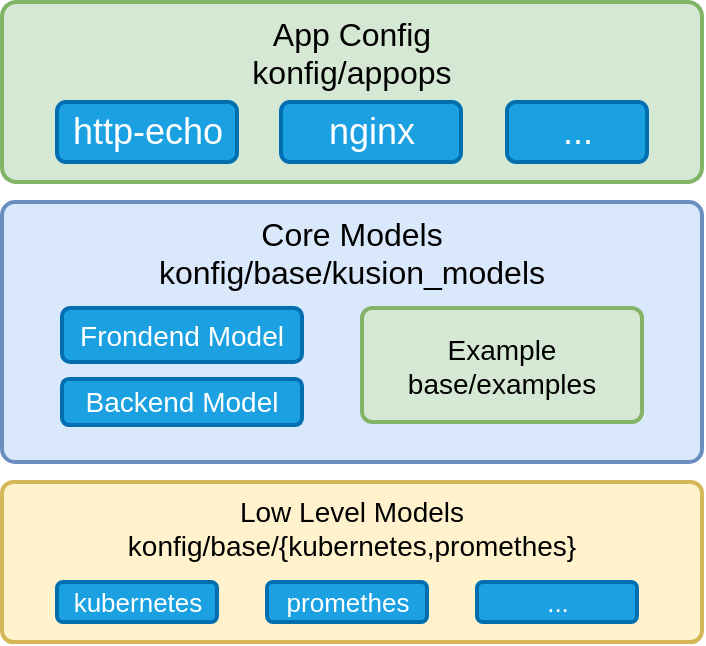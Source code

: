 <mxfile version="14.9.6" type="device"><diagram id="B8-tpyZa-beBFCcC5AaC" name="第 1 页"><mxGraphModel dx="309" dy="1499" grid="1" gridSize="10" guides="1" tooltips="1" connect="1" arrows="1" fold="1" page="1" pageScale="1" pageWidth="583" pageHeight="827" math="0" shadow="0"><root><mxCell id="0"/><mxCell id="1" parent="0"/><mxCell id="IvQrQERhbELRxZLJ40gy-2" value="Core Models&lt;br style=&quot;font-size: 16px&quot;&gt;konfig/base/kusion_models" style="rounded=1;whiteSpace=wrap;html=1;strokeWidth=2;fillColor=#dae8fc;strokeColor=#6c8ebf;fontSize=16;arcSize=5;verticalAlign=top;" parent="1" vertex="1"><mxGeometry x="600" y="-380" width="350" height="130" as="geometry"/></mxCell><mxCell id="IvQrQERhbELRxZLJ40gy-3" value="App Config&lt;br style=&quot;font-size: 16px&quot;&gt;konfig/appops" style="rounded=1;whiteSpace=wrap;html=1;strokeWidth=2;fillColor=#d5e8d4;strokeColor=#82b366;fontSize=16;verticalAlign=top;arcSize=8;" parent="1" vertex="1"><mxGeometry x="600" y="-480" width="350" height="90" as="geometry"/></mxCell><mxCell id="IvQrQERhbELRxZLJ40gy-5" value="Low Level Models&lt;br style=&quot;font-size: 14px&quot;&gt;konfig/base/{kubernetes,promethes}" style="rounded=1;whiteSpace=wrap;html=1;strokeWidth=2;fillColor=#fff2cc;strokeColor=#d6b656;fontSize=14;verticalAlign=top;arcSize=7;" parent="1" vertex="1"><mxGeometry x="600" y="-240" width="350" height="80" as="geometry"/></mxCell><mxCell id="IvQrQERhbELRxZLJ40gy-6" value="Example&lt;br style=&quot;font-size: 14px&quot;&gt;base/examples" style="rounded=1;whiteSpace=wrap;html=1;strokeWidth=2;fillColor=#d5e8d4;strokeColor=#82b366;fontSize=14;arcSize=9;" parent="1" vertex="1"><mxGeometry x="780" y="-327" width="140" height="57" as="geometry"/></mxCell><mxCell id="IvQrQERhbELRxZLJ40gy-7" value="Frondend Model" style="rounded=1;whiteSpace=wrap;html=1;fontSize=14;strokeColor=#006EAF;strokeWidth=2;verticalAlign=middle;fillColor=#1ba1e2;fontColor=#ffffff;" parent="1" vertex="1"><mxGeometry x="630" y="-327" width="120" height="27" as="geometry"/></mxCell><mxCell id="IvQrQERhbELRxZLJ40gy-8" value="Backend Model" style="rounded=1;whiteSpace=wrap;html=1;fontSize=14;strokeColor=#006EAF;strokeWidth=2;verticalAlign=middle;fillColor=#1ba1e2;fontColor=#ffffff;" parent="1" vertex="1"><mxGeometry x="630" y="-291.5" width="120" height="23" as="geometry"/></mxCell><mxCell id="IvQrQERhbELRxZLJ40gy-9" value="http-echo" style="rounded=1;whiteSpace=wrap;html=1;fontSize=18;strokeColor=#006EAF;strokeWidth=2;verticalAlign=middle;fillColor=#1ba1e2;fontColor=#ffffff;" parent="1" vertex="1"><mxGeometry x="627.5" y="-430" width="90" height="30" as="geometry"/></mxCell><mxCell id="IvQrQERhbELRxZLJ40gy-10" value="nginx" style="rounded=1;whiteSpace=wrap;html=1;fontSize=18;strokeColor=#006EAF;strokeWidth=2;verticalAlign=middle;fillColor=#1ba1e2;fontColor=#ffffff;" parent="1" vertex="1"><mxGeometry x="739.5" y="-430" width="90" height="30" as="geometry"/></mxCell><mxCell id="IvQrQERhbELRxZLJ40gy-12" value="kubernetes" style="rounded=1;whiteSpace=wrap;html=1;fontSize=13;strokeColor=#006EAF;strokeWidth=2;verticalAlign=middle;fillColor=#1ba1e2;fontColor=#ffffff;" parent="1" vertex="1"><mxGeometry x="627.5" y="-190" width="80" height="20" as="geometry"/></mxCell><mxCell id="IvQrQERhbELRxZLJ40gy-13" value="promethes" style="rounded=1;whiteSpace=wrap;html=1;fontSize=13;strokeColor=#006EAF;strokeWidth=2;verticalAlign=middle;fillColor=#1ba1e2;fontColor=#ffffff;" parent="1" vertex="1"><mxGeometry x="732.5" y="-190" width="80" height="20" as="geometry"/></mxCell><mxCell id="IvQrQERhbELRxZLJ40gy-14" value="..." style="rounded=1;whiteSpace=wrap;html=1;fontSize=13;strokeColor=#006EAF;strokeWidth=2;verticalAlign=middle;fillColor=#1ba1e2;fontColor=#ffffff;" parent="1" vertex="1"><mxGeometry x="837.5" y="-190" width="80" height="20" as="geometry"/></mxCell><mxCell id="IvQrQERhbELRxZLJ40gy-15" value="..." style="rounded=1;whiteSpace=wrap;html=1;fontSize=18;strokeColor=#006EAF;strokeWidth=2;verticalAlign=middle;fillColor=#1ba1e2;fontColor=#ffffff;" parent="1" vertex="1"><mxGeometry x="852.5" y="-430" width="70" height="30" as="geometry"/></mxCell></root></mxGraphModel></diagram></mxfile>